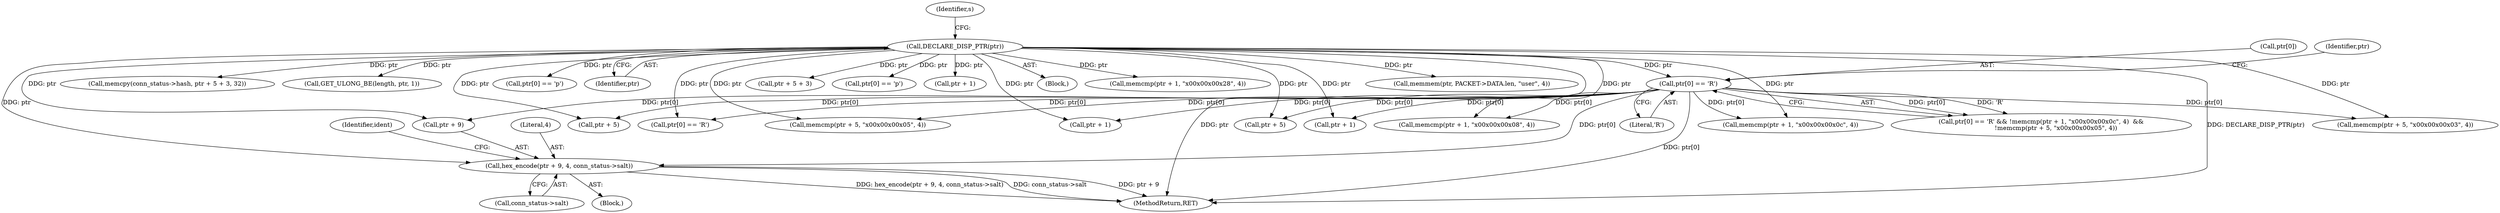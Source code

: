 digraph "0_ettercap_e3abe7d7585ecc420a7cab73313216613aadad5a@pointer" {
"1000518" [label="(Call,hex_encode(ptr + 9, 4, conn_status->salt))"];
"1000485" [label="(Call,ptr[0] == 'R')"];
"1000114" [label="(Call,DECLARE_DISP_PTR(ptr))"];
"1000493" [label="(Call,ptr + 1)"];
"1000114" [label="(Call,DECLARE_DISP_PTR(ptr))"];
"1000523" [label="(Call,conn_status->salt)"];
"1000535" [label="(Call,ptr[0] == 'R')"];
"1000499" [label="(Call,memcmp(ptr + 5, \"\x00\x00\x00\x05\", 4))"];
"1000542" [label="(Call,memcmp(ptr + 1, \"\x00\x00\x00\x08\", 4))"];
"1000118" [label="(Identifier,s)"];
"1000324" [label="(Call,memcpy(conn_status->hash, ptr + 5 + 3, 32))"];
"1000390" [label="(Call,GET_ULONG_BE(length, ptr, 1))"];
"1000492" [label="(Call,memcmp(ptr + 1, \"\x00\x00\x00\x0c\", 4))"];
"1000286" [label="(Call,ptr[0] == 'p')"];
"1000115" [label="(Identifier,ptr)"];
"1000569" [label="(Identifier,ident)"];
"1000484" [label="(Call,ptr[0] == 'R' && !memcmp(ptr + 1, \"\x00\x00\x00\x0c\", 4)  &&\n               !memcmp(ptr + 5, \"\x00\x00\x00\x05\", 4))"];
"1000505" [label="(Block,)"];
"1000489" [label="(Literal,'R')"];
"1000485" [label="(Call,ptr[0] == 'R')"];
"1000550" [label="(Call,ptr + 5)"];
"1000500" [label="(Call,ptr + 5)"];
"1000328" [label="(Call,ptr + 5 + 3)"];
"1000376" [label="(Call,ptr[0] == 'p')"];
"1000301" [label="(Call,ptr + 1)"];
"1000494" [label="(Identifier,ptr)"];
"1000522" [label="(Literal,4)"];
"1000519" [label="(Call,ptr + 9)"];
"1000518" [label="(Call,hex_encode(ptr + 9, 4, conn_status->salt))"];
"1000113" [label="(Block,)"];
"1000300" [label="(Call,memcmp(ptr + 1, \"\x00\x00\x00\x28\", 4))"];
"1000543" [label="(Call,ptr + 1)"];
"1000572" [label="(MethodReturn,RET)"];
"1000549" [label="(Call,memcmp(ptr + 5, \"\x00\x00\x00\x03\", 4))"];
"1000486" [label="(Call,ptr[0])"];
"1000169" [label="(Call,memmem(ptr, PACKET->DATA.len, \"user\", 4))"];
"1000518" -> "1000505"  [label="AST: "];
"1000518" -> "1000523"  [label="CFG: "];
"1000519" -> "1000518"  [label="AST: "];
"1000522" -> "1000518"  [label="AST: "];
"1000523" -> "1000518"  [label="AST: "];
"1000569" -> "1000518"  [label="CFG: "];
"1000518" -> "1000572"  [label="DDG: ptr + 9"];
"1000518" -> "1000572"  [label="DDG: hex_encode(ptr + 9, 4, conn_status->salt)"];
"1000518" -> "1000572"  [label="DDG: conn_status->salt"];
"1000485" -> "1000518"  [label="DDG: ptr[0]"];
"1000114" -> "1000518"  [label="DDG: ptr"];
"1000485" -> "1000484"  [label="AST: "];
"1000485" -> "1000489"  [label="CFG: "];
"1000486" -> "1000485"  [label="AST: "];
"1000489" -> "1000485"  [label="AST: "];
"1000494" -> "1000485"  [label="CFG: "];
"1000484" -> "1000485"  [label="CFG: "];
"1000485" -> "1000572"  [label="DDG: ptr[0]"];
"1000485" -> "1000484"  [label="DDG: ptr[0]"];
"1000485" -> "1000484"  [label="DDG: 'R'"];
"1000114" -> "1000485"  [label="DDG: ptr"];
"1000485" -> "1000492"  [label="DDG: ptr[0]"];
"1000485" -> "1000493"  [label="DDG: ptr[0]"];
"1000485" -> "1000499"  [label="DDG: ptr[0]"];
"1000485" -> "1000500"  [label="DDG: ptr[0]"];
"1000485" -> "1000519"  [label="DDG: ptr[0]"];
"1000485" -> "1000535"  [label="DDG: ptr[0]"];
"1000485" -> "1000542"  [label="DDG: ptr[0]"];
"1000485" -> "1000543"  [label="DDG: ptr[0]"];
"1000485" -> "1000549"  [label="DDG: ptr[0]"];
"1000485" -> "1000550"  [label="DDG: ptr[0]"];
"1000114" -> "1000113"  [label="AST: "];
"1000114" -> "1000115"  [label="CFG: "];
"1000115" -> "1000114"  [label="AST: "];
"1000118" -> "1000114"  [label="CFG: "];
"1000114" -> "1000572"  [label="DDG: DECLARE_DISP_PTR(ptr)"];
"1000114" -> "1000572"  [label="DDG: ptr"];
"1000114" -> "1000169"  [label="DDG: ptr"];
"1000114" -> "1000286"  [label="DDG: ptr"];
"1000114" -> "1000300"  [label="DDG: ptr"];
"1000114" -> "1000301"  [label="DDG: ptr"];
"1000114" -> "1000324"  [label="DDG: ptr"];
"1000114" -> "1000328"  [label="DDG: ptr"];
"1000114" -> "1000376"  [label="DDG: ptr"];
"1000114" -> "1000390"  [label="DDG: ptr"];
"1000114" -> "1000492"  [label="DDG: ptr"];
"1000114" -> "1000493"  [label="DDG: ptr"];
"1000114" -> "1000499"  [label="DDG: ptr"];
"1000114" -> "1000500"  [label="DDG: ptr"];
"1000114" -> "1000519"  [label="DDG: ptr"];
"1000114" -> "1000535"  [label="DDG: ptr"];
"1000114" -> "1000542"  [label="DDG: ptr"];
"1000114" -> "1000543"  [label="DDG: ptr"];
"1000114" -> "1000549"  [label="DDG: ptr"];
"1000114" -> "1000550"  [label="DDG: ptr"];
}
